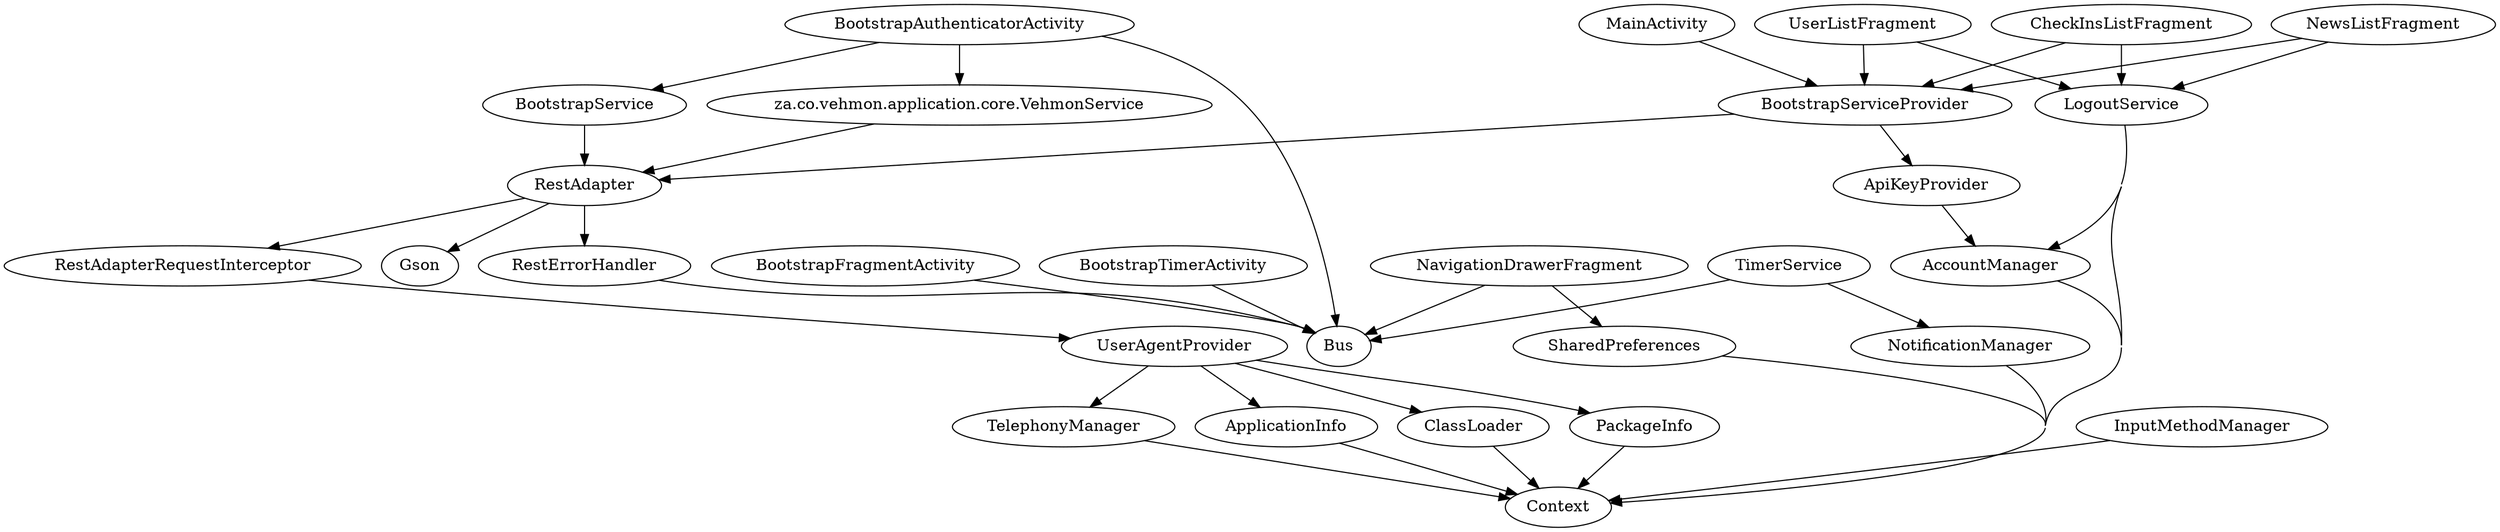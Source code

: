digraph G1 {
  concentrate = true;
  AccountManager -> Context;
  ApiKeyProvider -> AccountManager;
  ApplicationInfo -> Context;
  BootstrapAuthenticatorActivity -> BootstrapService;
  BootstrapAuthenticatorActivity -> Bus;
  n2 [label="za.co.vehmon.application.core.VehmonService"];
  BootstrapAuthenticatorActivity -> n2;
  BootstrapFragmentActivity -> Bus;
  BootstrapService -> RestAdapter;
  BootstrapServiceProvider -> RestAdapter;
  BootstrapServiceProvider -> ApiKeyProvider;
  BootstrapTimerActivity -> Bus;
  CheckInsListFragment -> LogoutService;
  CheckInsListFragment -> BootstrapServiceProvider;
  ClassLoader -> Context;
  InputMethodManager -> Context;
  LogoutService -> AccountManager;
  LogoutService -> Context;
  MainActivity -> BootstrapServiceProvider;
  NavigationDrawerFragment -> Bus;
  NavigationDrawerFragment -> SharedPreferences;
  NewsListFragment -> LogoutService;
  NewsListFragment -> BootstrapServiceProvider;
  NotificationManager -> Context;
  PackageInfo -> Context;
  RestAdapter -> RestAdapterRequestInterceptor;
  RestAdapter -> Gson;
  RestAdapter -> RestErrorHandler;
  RestAdapterRequestInterceptor -> UserAgentProvider;
  RestErrorHandler -> Bus;
  SharedPreferences -> Context;
  TelephonyManager -> Context;
  TimerService -> Bus;
  TimerService -> NotificationManager;
  UserAgentProvider -> TelephonyManager;
  UserAgentProvider -> PackageInfo;
  UserAgentProvider -> ClassLoader;
  UserAgentProvider -> ApplicationInfo;
  UserListFragment -> LogoutService;
  UserListFragment -> BootstrapServiceProvider;
  n2 -> RestAdapter;
}

